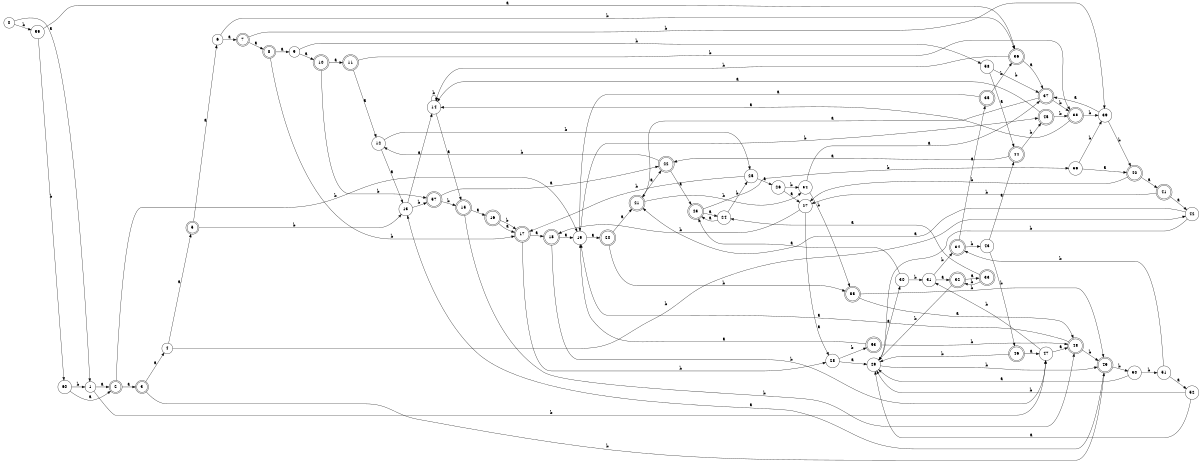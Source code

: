 digraph n49_7 {
__start0 [label="" shape="none"];

rankdir=LR;
size="8,5";

s0 [style="filled", color="black", fillcolor="white" shape="circle", label="0"];
s1 [style="filled", color="black", fillcolor="white" shape="circle", label="1"];
s2 [style="rounded,filled", color="black", fillcolor="white" shape="doublecircle", label="2"];
s3 [style="rounded,filled", color="black", fillcolor="white" shape="doublecircle", label="3"];
s4 [style="filled", color="black", fillcolor="white" shape="circle", label="4"];
s5 [style="rounded,filled", color="black", fillcolor="white" shape="doublecircle", label="5"];
s6 [style="filled", color="black", fillcolor="white" shape="circle", label="6"];
s7 [style="rounded,filled", color="black", fillcolor="white" shape="doublecircle", label="7"];
s8 [style="rounded,filled", color="black", fillcolor="white" shape="doublecircle", label="8"];
s9 [style="filled", color="black", fillcolor="white" shape="circle", label="9"];
s10 [style="rounded,filled", color="black", fillcolor="white" shape="doublecircle", label="10"];
s11 [style="rounded,filled", color="black", fillcolor="white" shape="doublecircle", label="11"];
s12 [style="filled", color="black", fillcolor="white" shape="circle", label="12"];
s13 [style="filled", color="black", fillcolor="white" shape="circle", label="13"];
s14 [style="filled", color="black", fillcolor="white" shape="circle", label="14"];
s15 [style="rounded,filled", color="black", fillcolor="white" shape="doublecircle", label="15"];
s16 [style="rounded,filled", color="black", fillcolor="white" shape="doublecircle", label="16"];
s17 [style="rounded,filled", color="black", fillcolor="white" shape="doublecircle", label="17"];
s18 [style="rounded,filled", color="black", fillcolor="white" shape="doublecircle", label="18"];
s19 [style="filled", color="black", fillcolor="white" shape="circle", label="19"];
s20 [style="rounded,filled", color="black", fillcolor="white" shape="doublecircle", label="20"];
s21 [style="rounded,filled", color="black", fillcolor="white" shape="doublecircle", label="21"];
s22 [style="rounded,filled", color="black", fillcolor="white" shape="doublecircle", label="22"];
s23 [style="rounded,filled", color="black", fillcolor="white" shape="doublecircle", label="23"];
s24 [style="filled", color="black", fillcolor="white" shape="circle", label="24"];
s25 [style="filled", color="black", fillcolor="white" shape="circle", label="25"];
s26 [style="filled", color="black", fillcolor="white" shape="circle", label="26"];
s27 [style="filled", color="black", fillcolor="white" shape="circle", label="27"];
s28 [style="filled", color="black", fillcolor="white" shape="circle", label="28"];
s29 [style="filled", color="black", fillcolor="white" shape="circle", label="29"];
s30 [style="filled", color="black", fillcolor="white" shape="circle", label="30"];
s31 [style="filled", color="black", fillcolor="white" shape="circle", label="31"];
s32 [style="rounded,filled", color="black", fillcolor="white" shape="doublecircle", label="32"];
s33 [style="rounded,filled", color="black", fillcolor="white" shape="doublecircle", label="33"];
s34 [style="rounded,filled", color="black", fillcolor="white" shape="doublecircle", label="34"];
s35 [style="rounded,filled", color="black", fillcolor="white" shape="doublecircle", label="35"];
s36 [style="rounded,filled", color="black", fillcolor="white" shape="doublecircle", label="36"];
s37 [style="rounded,filled", color="black", fillcolor="white" shape="doublecircle", label="37"];
s38 [style="rounded,filled", color="black", fillcolor="white" shape="doublecircle", label="38"];
s39 [style="filled", color="black", fillcolor="white" shape="circle", label="39"];
s40 [style="rounded,filled", color="black", fillcolor="white" shape="doublecircle", label="40"];
s41 [style="rounded,filled", color="black", fillcolor="white" shape="doublecircle", label="41"];
s42 [style="filled", color="black", fillcolor="white" shape="circle", label="42"];
s43 [style="filled", color="black", fillcolor="white" shape="circle", label="43"];
s44 [style="rounded,filled", color="black", fillcolor="white" shape="doublecircle", label="44"];
s45 [style="rounded,filled", color="black", fillcolor="white" shape="doublecircle", label="45"];
s46 [style="rounded,filled", color="black", fillcolor="white" shape="doublecircle", label="46"];
s47 [style="filled", color="black", fillcolor="white" shape="circle", label="47"];
s48 [style="rounded,filled", color="black", fillcolor="white" shape="doublecircle", label="48"];
s49 [style="rounded,filled", color="black", fillcolor="white" shape="doublecircle", label="49"];
s50 [style="filled", color="black", fillcolor="white" shape="circle", label="50"];
s51 [style="filled", color="black", fillcolor="white" shape="circle", label="51"];
s52 [style="filled", color="black", fillcolor="white" shape="circle", label="52"];
s53 [style="rounded,filled", color="black", fillcolor="white" shape="doublecircle", label="53"];
s54 [style="filled", color="black", fillcolor="white" shape="circle", label="54"];
s55 [style="rounded,filled", color="black", fillcolor="white" shape="doublecircle", label="55"];
s56 [style="filled", color="black", fillcolor="white" shape="circle", label="56"];
s57 [style="rounded,filled", color="black", fillcolor="white" shape="doublecircle", label="57"];
s58 [style="filled", color="black", fillcolor="white" shape="circle", label="58"];
s59 [style="filled", color="black", fillcolor="white" shape="circle", label="59"];
s60 [style="filled", color="black", fillcolor="white" shape="circle", label="60"];
s0 -> s1 [label="a"];
s0 -> s59 [label="b"];
s1 -> s2 [label="a"];
s1 -> s47 [label="b"];
s2 -> s3 [label="a"];
s2 -> s19 [label="b"];
s3 -> s4 [label="a"];
s3 -> s49 [label="b"];
s4 -> s5 [label="a"];
s4 -> s42 [label="b"];
s5 -> s6 [label="a"];
s5 -> s13 [label="b"];
s6 -> s7 [label="a"];
s6 -> s36 [label="b"];
s7 -> s8 [label="a"];
s7 -> s39 [label="b"];
s8 -> s9 [label="a"];
s8 -> s17 [label="b"];
s9 -> s10 [label="a"];
s9 -> s58 [label="b"];
s10 -> s11 [label="a"];
s10 -> s57 [label="b"];
s11 -> s12 [label="a"];
s11 -> s38 [label="b"];
s12 -> s13 [label="a"];
s12 -> s25 [label="b"];
s13 -> s14 [label="a"];
s13 -> s57 [label="b"];
s14 -> s15 [label="a"];
s14 -> s14 [label="b"];
s15 -> s16 [label="a"];
s15 -> s48 [label="b"];
s16 -> s17 [label="a"];
s16 -> s17 [label="b"];
s17 -> s18 [label="a"];
s17 -> s28 [label="b"];
s18 -> s19 [label="a"];
s18 -> s47 [label="b"];
s19 -> s20 [label="a"];
s19 -> s45 [label="b"];
s20 -> s21 [label="a"];
s20 -> s55 [label="b"];
s21 -> s22 [label="a"];
s21 -> s54 [label="b"];
s22 -> s23 [label="a"];
s22 -> s12 [label="b"];
s23 -> s24 [label="a"];
s23 -> s56 [label="b"];
s24 -> s23 [label="a"];
s24 -> s25 [label="b"];
s25 -> s26 [label="a"];
s25 -> s17 [label="b"];
s26 -> s27 [label="a"];
s26 -> s54 [label="b"];
s27 -> s28 [label="a"];
s27 -> s18 [label="b"];
s28 -> s29 [label="a"];
s28 -> s53 [label="b"];
s29 -> s30 [label="a"];
s29 -> s49 [label="b"];
s30 -> s23 [label="a"];
s30 -> s31 [label="b"];
s31 -> s32 [label="a"];
s31 -> s34 [label="b"];
s32 -> s33 [label="a"];
s32 -> s29 [label="b"];
s33 -> s24 [label="a"];
s33 -> s32 [label="b"];
s34 -> s35 [label="a"];
s34 -> s43 [label="b"];
s35 -> s19 [label="a"];
s35 -> s36 [label="b"];
s36 -> s37 [label="a"];
s36 -> s14 [label="b"];
s37 -> s21 [label="a"];
s37 -> s38 [label="b"];
s38 -> s14 [label="a"];
s38 -> s39 [label="b"];
s39 -> s37 [label="a"];
s39 -> s40 [label="b"];
s40 -> s41 [label="a"];
s40 -> s27 [label="b"];
s41 -> s42 [label="a"];
s41 -> s27 [label="b"];
s42 -> s21 [label="a"];
s42 -> s29 [label="b"];
s43 -> s44 [label="a"];
s43 -> s46 [label="b"];
s44 -> s22 [label="a"];
s44 -> s45 [label="b"];
s45 -> s14 [label="a"];
s45 -> s38 [label="b"];
s46 -> s47 [label="a"];
s46 -> s29 [label="b"];
s47 -> s48 [label="a"];
s47 -> s31 [label="b"];
s48 -> s19 [label="a"];
s48 -> s49 [label="b"];
s49 -> s13 [label="a"];
s49 -> s50 [label="b"];
s50 -> s29 [label="a"];
s50 -> s51 [label="b"];
s51 -> s52 [label="a"];
s51 -> s34 [label="b"];
s52 -> s29 [label="a"];
s52 -> s29 [label="b"];
s53 -> s19 [label="a"];
s53 -> s48 [label="b"];
s54 -> s37 [label="a"];
s54 -> s55 [label="b"];
s55 -> s48 [label="a"];
s55 -> s49 [label="b"];
s56 -> s40 [label="a"];
s56 -> s39 [label="b"];
s57 -> s22 [label="a"];
s57 -> s15 [label="b"];
s58 -> s44 [label="a"];
s58 -> s37 [label="b"];
s59 -> s36 [label="a"];
s59 -> s60 [label="b"];
s60 -> s2 [label="a"];
s60 -> s1 [label="b"];

}